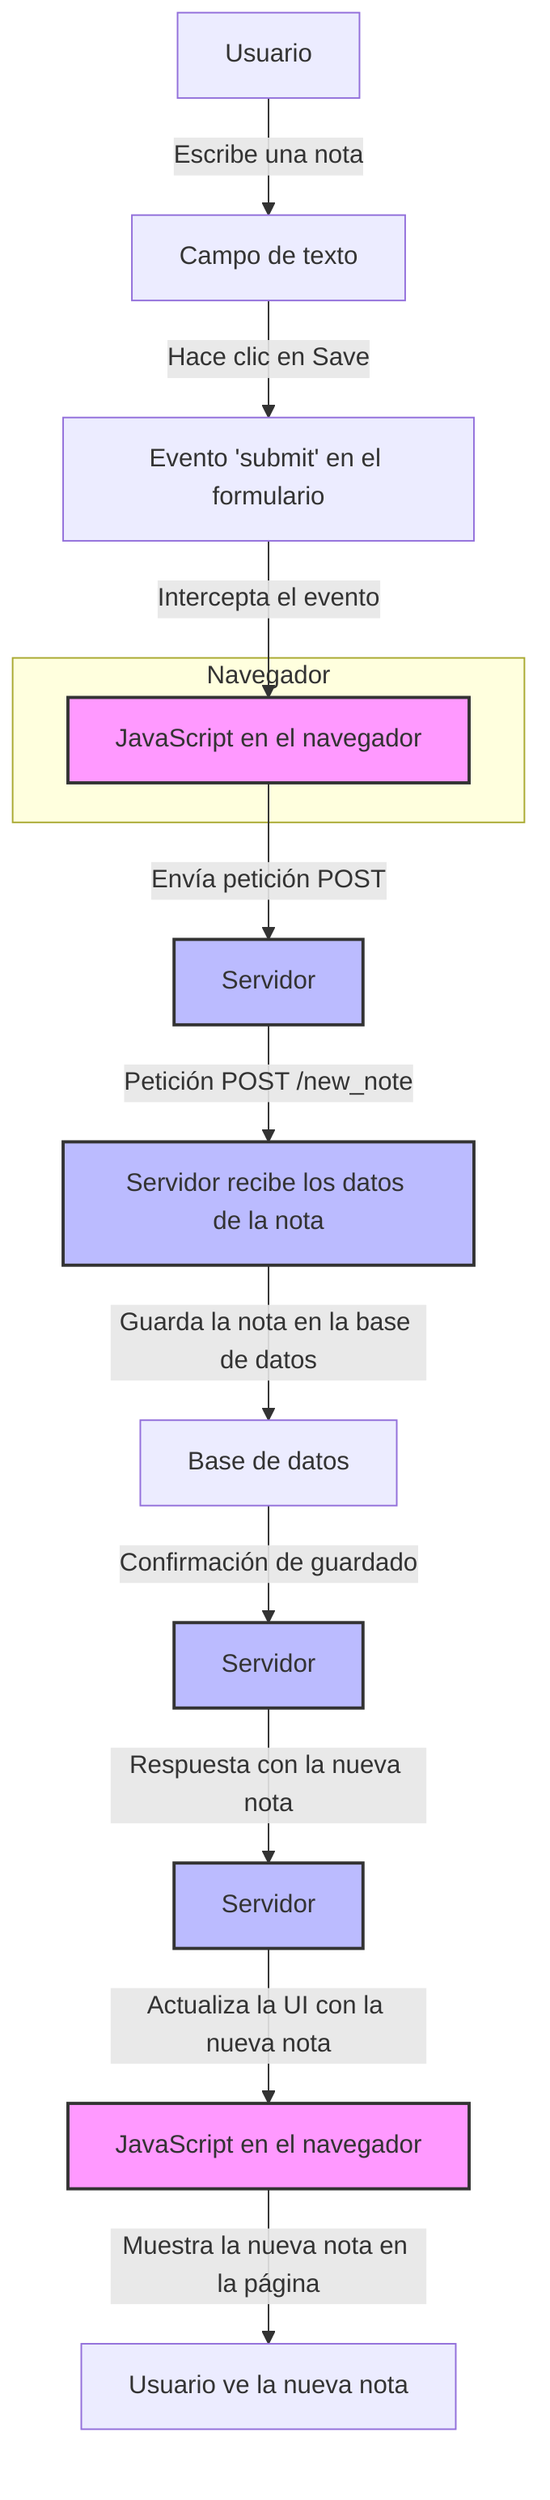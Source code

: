 graph TD
A[Usuario] -->|Escribe una nota| B[Campo de texto]
B -->|Hace clic en Save| C[Evento 'submit' en el formulario]
C -->|Intercepta el evento| D[JavaScript en el navegador]
D -->|Envía petición POST| E[Servidor]

    subgraph Navegador
        D
    end

    E -->|Petición POST /new_note| F[Servidor recibe los datos de la nota]
    F -->|Guarda la nota en la base de datos| G[Base de datos]
    G -->|Confirmación de guardado| H[Servidor]
    H -->|Respuesta con la nueva nota| I[Servidor]
    I -->|Actualiza la UI con la nueva nota| J[JavaScript en el navegador]
    J -->|Muestra la nueva nota en la página| K[Usuario ve la nueva nota]

    classDef classNavegador fill:#f9f,stroke:#333,stroke-width:2px;
    classDef classServidor fill:#bbf,stroke:#333,stroke-width:2px;

    class D,J classNavegador;
    class E,F,H,I classServidor;